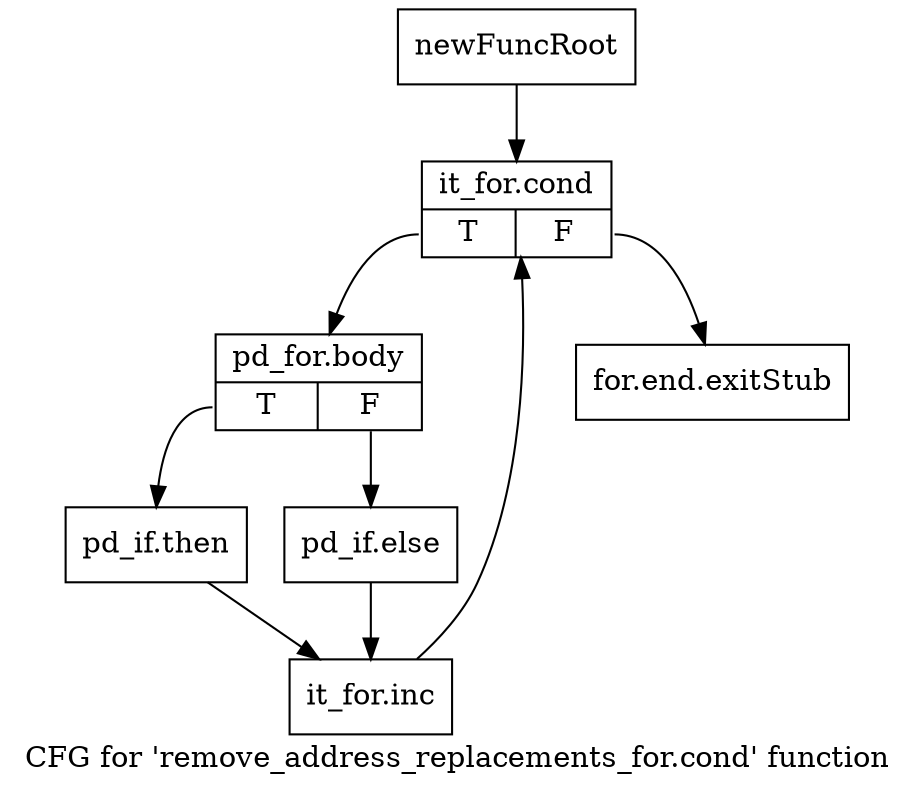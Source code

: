 digraph "CFG for 'remove_address_replacements_for.cond' function" {
	label="CFG for 'remove_address_replacements_for.cond' function";

	Node0xbadfd80 [shape=record,label="{newFuncRoot}"];
	Node0xbadfd80 -> Node0xbb73440;
	Node0xbb733f0 [shape=record,label="{for.end.exitStub}"];
	Node0xbb73440 [shape=record,label="{it_for.cond|{<s0>T|<s1>F}}"];
	Node0xbb73440:s0 -> Node0xbb73490;
	Node0xbb73440:s1 -> Node0xbb733f0;
	Node0xbb73490 [shape=record,label="{pd_for.body|{<s0>T|<s1>F}}"];
	Node0xbb73490:s0 -> Node0xbb73960;
	Node0xbb73490:s1 -> Node0xbb73910;
	Node0xbb73910 [shape=record,label="{pd_if.else}"];
	Node0xbb73910 -> Node0xbb739b0;
	Node0xbb73960 [shape=record,label="{pd_if.then}"];
	Node0xbb73960 -> Node0xbb739b0;
	Node0xbb739b0 [shape=record,label="{it_for.inc}"];
	Node0xbb739b0 -> Node0xbb73440;
}
